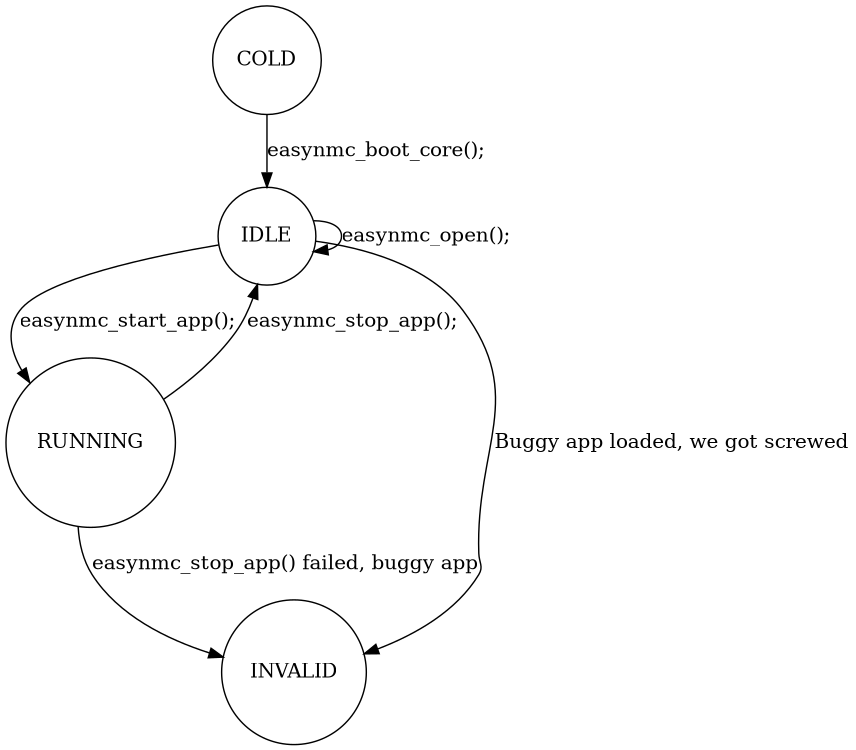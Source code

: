 digraph finite_state_machine {
	rankdir=TD;
	size="8,5"
	node [shape = circle];
	COLD -> IDLE [ label = "easynmc_boot_core(); " ];
	IDLE -> IDLE [ label = "easynmc_open();" ]; 
	IDLE -> RUNNING [ label = "easynmc_start_app();" ];
	IDLE -> INVALID [ label = "Buggy app loaded, we got screwed" ];
	RUNNING -> IDLE [ label = "easynmc_stop_app();" ];
	RUNNING -> INVALID [ label = "easynmc_stop_app() failed, buggy app" ];
}
